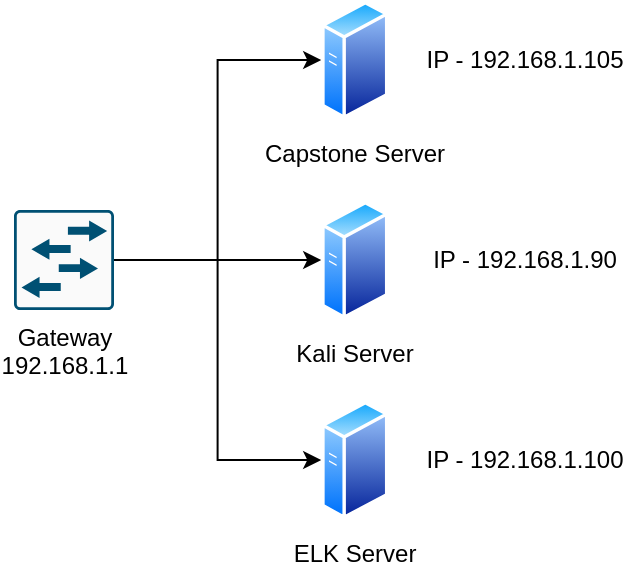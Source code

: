 <mxfile version="15.8.4" type="device"><diagram id="p4sZBXZOPq__D-uW63WN" name="Page-1"><mxGraphModel dx="1102" dy="865" grid="1" gridSize="10" guides="1" tooltips="1" connect="1" arrows="1" fold="1" page="1" pageScale="1" pageWidth="850" pageHeight="1100" math="0" shadow="0"><root><mxCell id="0"/><mxCell id="1" parent="0"/><mxCell id="7-RNkKkTMnOMMZN8Lnjj-5" style="edgeStyle=orthogonalEdgeStyle;rounded=0;orthogonalLoop=1;jettySize=auto;html=1;entryX=0;entryY=0.5;entryDx=0;entryDy=0;exitX=1;exitY=0.5;exitDx=0;exitDy=0;exitPerimeter=0;" edge="1" parent="1" source="7-RNkKkTMnOMMZN8Lnjj-1" target="7-RNkKkTMnOMMZN8Lnjj-9"><mxGeometry relative="1" as="geometry"><mxPoint x="240" y="185" as="sourcePoint"/><mxPoint x="343.6" y="70" as="targetPoint"/></mxGeometry></mxCell><mxCell id="7-RNkKkTMnOMMZN8Lnjj-6" style="edgeStyle=orthogonalEdgeStyle;rounded=0;orthogonalLoop=1;jettySize=auto;html=1;entryX=0;entryY=0.5;entryDx=0;entryDy=0;" edge="1" parent="1" source="7-RNkKkTMnOMMZN8Lnjj-1" target="7-RNkKkTMnOMMZN8Lnjj-3"><mxGeometry relative="1" as="geometry"/></mxCell><mxCell id="7-RNkKkTMnOMMZN8Lnjj-7" style="edgeStyle=orthogonalEdgeStyle;rounded=0;orthogonalLoop=1;jettySize=auto;html=1;entryX=0;entryY=0.5;entryDx=0;entryDy=0;" edge="1" parent="1" source="7-RNkKkTMnOMMZN8Lnjj-1" target="7-RNkKkTMnOMMZN8Lnjj-4"><mxGeometry relative="1" as="geometry"/></mxCell><mxCell id="7-RNkKkTMnOMMZN8Lnjj-1" value="Gateway&lt;br&gt;192.168.1.1" style="sketch=0;points=[[0.015,0.015,0],[0.985,0.015,0],[0.985,0.985,0],[0.015,0.985,0],[0.25,0,0],[0.5,0,0],[0.75,0,0],[1,0.25,0],[1,0.5,0],[1,0.75,0],[0.75,1,0],[0.5,1,0],[0.25,1,0],[0,0.75,0],[0,0.5,0],[0,0.25,0]];verticalLabelPosition=bottom;html=1;verticalAlign=top;aspect=fixed;align=center;pointerEvents=1;shape=mxgraph.cisco19.rect;prIcon=l2_switch;fillColor=#FAFAFA;strokeColor=#005073;" vertex="1" parent="1"><mxGeometry x="190" y="155" width="50" height="50" as="geometry"/></mxCell><mxCell id="7-RNkKkTMnOMMZN8Lnjj-3" value="Kali Server" style="aspect=fixed;perimeter=ellipsePerimeter;html=1;align=center;shadow=0;dashed=0;spacingTop=3;image;image=img/lib/active_directory/generic_server.svg;" vertex="1" parent="1"><mxGeometry x="343.6" y="150" width="33.6" height="60" as="geometry"/></mxCell><mxCell id="7-RNkKkTMnOMMZN8Lnjj-4" value="ELK Server" style="aspect=fixed;perimeter=ellipsePerimeter;html=1;align=center;shadow=0;dashed=0;spacingTop=3;image;image=img/lib/active_directory/generic_server.svg;" vertex="1" parent="1"><mxGeometry x="343.6" y="250" width="33.6" height="60" as="geometry"/></mxCell><mxCell id="7-RNkKkTMnOMMZN8Lnjj-8" value="IP - 192.168.1.105" style="text;html=1;resizable=0;autosize=1;align=center;verticalAlign=middle;points=[];fillColor=none;strokeColor=none;rounded=0;" vertex="1" parent="1"><mxGeometry x="390" y="70" width="110" height="20" as="geometry"/></mxCell><mxCell id="7-RNkKkTMnOMMZN8Lnjj-9" value="Capstone Server" style="aspect=fixed;perimeter=ellipsePerimeter;html=1;align=center;shadow=0;dashed=0;spacingTop=3;image;image=img/lib/active_directory/generic_server.svg;" vertex="1" parent="1"><mxGeometry x="343.6" y="50" width="33.6" height="60" as="geometry"/></mxCell><mxCell id="7-RNkKkTMnOMMZN8Lnjj-12" value="IP - 192.168.1.90" style="text;html=1;resizable=0;autosize=1;align=center;verticalAlign=middle;points=[];fillColor=none;strokeColor=none;rounded=0;" vertex="1" parent="1"><mxGeometry x="390" y="170" width="110" height="20" as="geometry"/></mxCell><mxCell id="7-RNkKkTMnOMMZN8Lnjj-13" value="IP - 192.168.1.100" style="text;html=1;resizable=0;autosize=1;align=center;verticalAlign=middle;points=[];fillColor=none;strokeColor=none;rounded=0;" vertex="1" parent="1"><mxGeometry x="390" y="270" width="110" height="20" as="geometry"/></mxCell></root></mxGraphModel></diagram></mxfile>